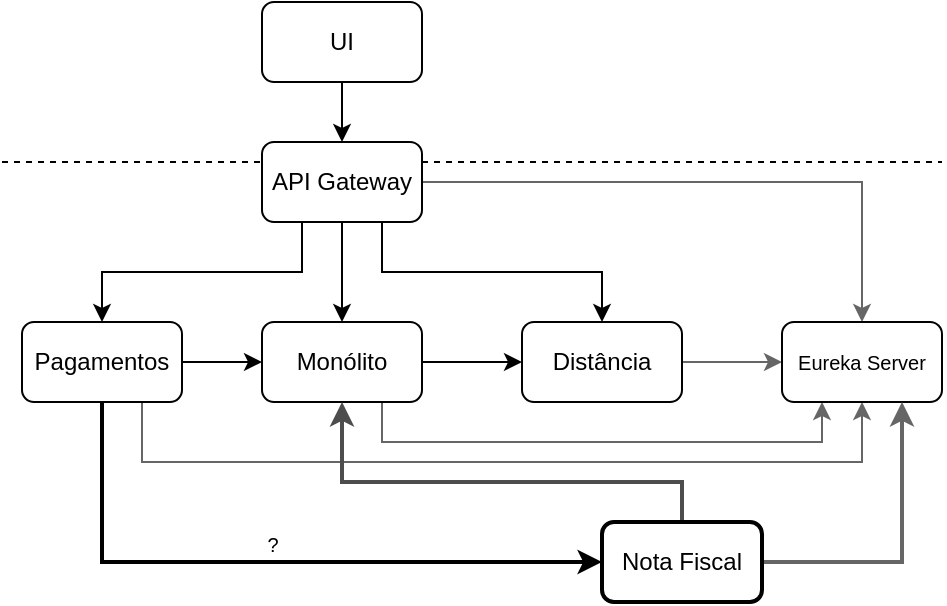 <mxfile version="12.6.1" type="device"><diagram id="b6MBmIBfNr9uwO1icj0z" name="Page-1"><mxGraphModel dx="868" dy="497" grid="1" gridSize="10" guides="1" tooltips="1" connect="1" arrows="1" fold="1" page="1" pageScale="1" pageWidth="827" pageHeight="1169" math="0" shadow="0"><root><mxCell id="0"/><mxCell id="1" parent="0"/><mxCell id="ABr5G_75C0QkuNjV_shT-6" value="" style="endArrow=none;dashed=1;html=1;" edge="1" parent="1"><mxGeometry width="50" height="50" relative="1" as="geometry"><mxPoint x="190" y="140" as="sourcePoint"/><mxPoint x="660" y="140" as="targetPoint"/></mxGeometry></mxCell><mxCell id="ABr5G_75C0QkuNjV_shT-5" style="edgeStyle=orthogonalEdgeStyle;rounded=0;orthogonalLoop=1;jettySize=auto;html=1;exitX=0.5;exitY=1;exitDx=0;exitDy=0;entryX=0.5;entryY=0;entryDx=0;entryDy=0;" edge="1" parent="1" source="ABr5G_75C0QkuNjV_shT-2" target="ABr5G_75C0QkuNjV_shT-4"><mxGeometry relative="1" as="geometry"/></mxCell><mxCell id="ABr5G_75C0QkuNjV_shT-2" value="UI" style="rounded=1;whiteSpace=wrap;html=1;" vertex="1" parent="1"><mxGeometry x="320" y="60" width="80" height="40" as="geometry"/></mxCell><mxCell id="ABr5G_75C0QkuNjV_shT-11" style="edgeStyle=orthogonalEdgeStyle;rounded=0;orthogonalLoop=1;jettySize=auto;html=1;exitX=0.25;exitY=1;exitDx=0;exitDy=0;" edge="1" parent="1" source="ABr5G_75C0QkuNjV_shT-4" target="ABr5G_75C0QkuNjV_shT-9"><mxGeometry relative="1" as="geometry"/></mxCell><mxCell id="ABr5G_75C0QkuNjV_shT-12" style="edgeStyle=orthogonalEdgeStyle;rounded=0;orthogonalLoop=1;jettySize=auto;html=1;exitX=0.5;exitY=1;exitDx=0;exitDy=0;entryX=0.5;entryY=0;entryDx=0;entryDy=0;" edge="1" parent="1" source="ABr5G_75C0QkuNjV_shT-4" target="ABr5G_75C0QkuNjV_shT-8"><mxGeometry relative="1" as="geometry"/></mxCell><mxCell id="ABr5G_75C0QkuNjV_shT-13" style="edgeStyle=orthogonalEdgeStyle;rounded=0;orthogonalLoop=1;jettySize=auto;html=1;exitX=0.75;exitY=1;exitDx=0;exitDy=0;" edge="1" parent="1" source="ABr5G_75C0QkuNjV_shT-4" target="ABr5G_75C0QkuNjV_shT-10"><mxGeometry relative="1" as="geometry"/></mxCell><mxCell id="ABr5G_75C0QkuNjV_shT-21" style="edgeStyle=orthogonalEdgeStyle;rounded=0;orthogonalLoop=1;jettySize=auto;html=1;exitX=1;exitY=0.5;exitDx=0;exitDy=0;fontSize=10;fillColor=#f5f5f5;strokeColor=#666666;" edge="1" parent="1" source="ABr5G_75C0QkuNjV_shT-4" target="ABr5G_75C0QkuNjV_shT-14"><mxGeometry relative="1" as="geometry"/></mxCell><mxCell id="ABr5G_75C0QkuNjV_shT-4" value="API Gateway" style="rounded=1;whiteSpace=wrap;html=1;" vertex="1" parent="1"><mxGeometry x="320" y="130" width="80" height="40" as="geometry"/></mxCell><mxCell id="ABr5G_75C0QkuNjV_shT-27" style="edgeStyle=orthogonalEdgeStyle;rounded=0;orthogonalLoop=1;jettySize=auto;html=1;exitX=1;exitY=0.5;exitDx=0;exitDy=0;entryX=0;entryY=0.5;entryDx=0;entryDy=0;fontSize=10;" edge="1" parent="1" source="ABr5G_75C0QkuNjV_shT-8" target="ABr5G_75C0QkuNjV_shT-10"><mxGeometry relative="1" as="geometry"/></mxCell><mxCell id="ABr5G_75C0QkuNjV_shT-29" style="edgeStyle=orthogonalEdgeStyle;rounded=0;orthogonalLoop=1;jettySize=auto;html=1;exitX=0.75;exitY=1;exitDx=0;exitDy=0;entryX=0.25;entryY=1;entryDx=0;entryDy=0;fontSize=10;fillColor=#f5f5f5;strokeColor=#666666;" edge="1" parent="1" source="ABr5G_75C0QkuNjV_shT-8" target="ABr5G_75C0QkuNjV_shT-14"><mxGeometry relative="1" as="geometry"/></mxCell><mxCell id="ABr5G_75C0QkuNjV_shT-8" value="Monólito" style="rounded=1;whiteSpace=wrap;html=1;" vertex="1" parent="1"><mxGeometry x="320" y="220" width="80" height="40" as="geometry"/></mxCell><mxCell id="ABr5G_75C0QkuNjV_shT-22" style="edgeStyle=orthogonalEdgeStyle;rounded=0;orthogonalLoop=1;jettySize=auto;html=1;exitX=0.75;exitY=1;exitDx=0;exitDy=0;entryX=0.5;entryY=1;entryDx=0;entryDy=0;fontSize=10;fontColor=#000000;strokeColor=#666666;fillColor=#f5f5f5;" edge="1" parent="1" source="ABr5G_75C0QkuNjV_shT-9" target="ABr5G_75C0QkuNjV_shT-14"><mxGeometry relative="1" as="geometry"><Array as="points"><mxPoint x="260" y="290"/><mxPoint x="620" y="290"/></Array></mxGeometry></mxCell><mxCell id="ABr5G_75C0QkuNjV_shT-26" style="edgeStyle=orthogonalEdgeStyle;rounded=0;orthogonalLoop=1;jettySize=auto;html=1;exitX=1;exitY=0.5;exitDx=0;exitDy=0;entryX=0;entryY=0.5;entryDx=0;entryDy=0;fontSize=10;" edge="1" parent="1" source="ABr5G_75C0QkuNjV_shT-9" target="ABr5G_75C0QkuNjV_shT-8"><mxGeometry relative="1" as="geometry"/></mxCell><mxCell id="ABr5G_75C0QkuNjV_shT-9" value="Pagamentos" style="rounded=1;whiteSpace=wrap;html=1;" vertex="1" parent="1"><mxGeometry x="200" y="220" width="80" height="40" as="geometry"/></mxCell><mxCell id="ABr5G_75C0QkuNjV_shT-17" style="edgeStyle=orthogonalEdgeStyle;rounded=0;orthogonalLoop=1;jettySize=auto;html=1;exitX=1;exitY=0.5;exitDx=0;exitDy=0;entryX=0;entryY=0.5;entryDx=0;entryDy=0;fontSize=10;fillColor=#f5f5f5;strokeColor=#666666;" edge="1" parent="1" source="ABr5G_75C0QkuNjV_shT-10" target="ABr5G_75C0QkuNjV_shT-14"><mxGeometry relative="1" as="geometry"/></mxCell><mxCell id="ABr5G_75C0QkuNjV_shT-10" value="Distância" style="rounded=1;whiteSpace=wrap;html=1;" vertex="1" parent="1"><mxGeometry x="450" y="220" width="80" height="40" as="geometry"/></mxCell><mxCell id="ABr5G_75C0QkuNjV_shT-14" value="Eureka Server" style="rounded=1;whiteSpace=wrap;html=1;fontSize=10;" vertex="1" parent="1"><mxGeometry x="580" y="220" width="80" height="40" as="geometry"/></mxCell><mxCell id="ABr5G_75C0QkuNjV_shT-24" style="edgeStyle=orthogonalEdgeStyle;rounded=0;orthogonalLoop=1;jettySize=auto;html=1;exitX=1;exitY=0.5;exitDx=0;exitDy=0;entryX=0.75;entryY=1;entryDx=0;entryDy=0;fontSize=10;fillColor=#f5f5f5;strokeColor=#666666;strokeWidth=2;" edge="1" parent="1" source="ABr5G_75C0QkuNjV_shT-23" target="ABr5G_75C0QkuNjV_shT-14"><mxGeometry relative="1" as="geometry"/></mxCell><mxCell id="ABr5G_75C0QkuNjV_shT-25" value="?" style="edgeStyle=orthogonalEdgeStyle;rounded=0;orthogonalLoop=1;jettySize=auto;html=1;exitX=0.5;exitY=1;exitDx=0;exitDy=0;fontSize=10;entryX=0;entryY=0.5;entryDx=0;entryDy=0;verticalAlign=bottom;strokeWidth=2;" edge="1" parent="1" source="ABr5G_75C0QkuNjV_shT-9" target="ABr5G_75C0QkuNjV_shT-23"><mxGeometry relative="1" as="geometry"><mxPoint x="410" y="340" as="sourcePoint"/></mxGeometry></mxCell><mxCell id="ABr5G_75C0QkuNjV_shT-30" style="edgeStyle=orthogonalEdgeStyle;rounded=0;orthogonalLoop=1;jettySize=auto;html=1;exitX=0.5;exitY=0;exitDx=0;exitDy=0;entryX=0.5;entryY=1;entryDx=0;entryDy=0;strokeColor=#4D4D4D;strokeWidth=2;fontSize=10;fontColor=#000000;" edge="1" parent="1" source="ABr5G_75C0QkuNjV_shT-23" target="ABr5G_75C0QkuNjV_shT-8"><mxGeometry relative="1" as="geometry"><Array as="points"><mxPoint x="530" y="300"/><mxPoint x="360" y="300"/></Array></mxGeometry></mxCell><mxCell id="ABr5G_75C0QkuNjV_shT-23" value="Nota Fiscal" style="rounded=1;whiteSpace=wrap;html=1;strokeWidth=2;" vertex="1" parent="1"><mxGeometry x="490" y="320" width="80" height="40" as="geometry"/></mxCell></root></mxGraphModel></diagram></mxfile>